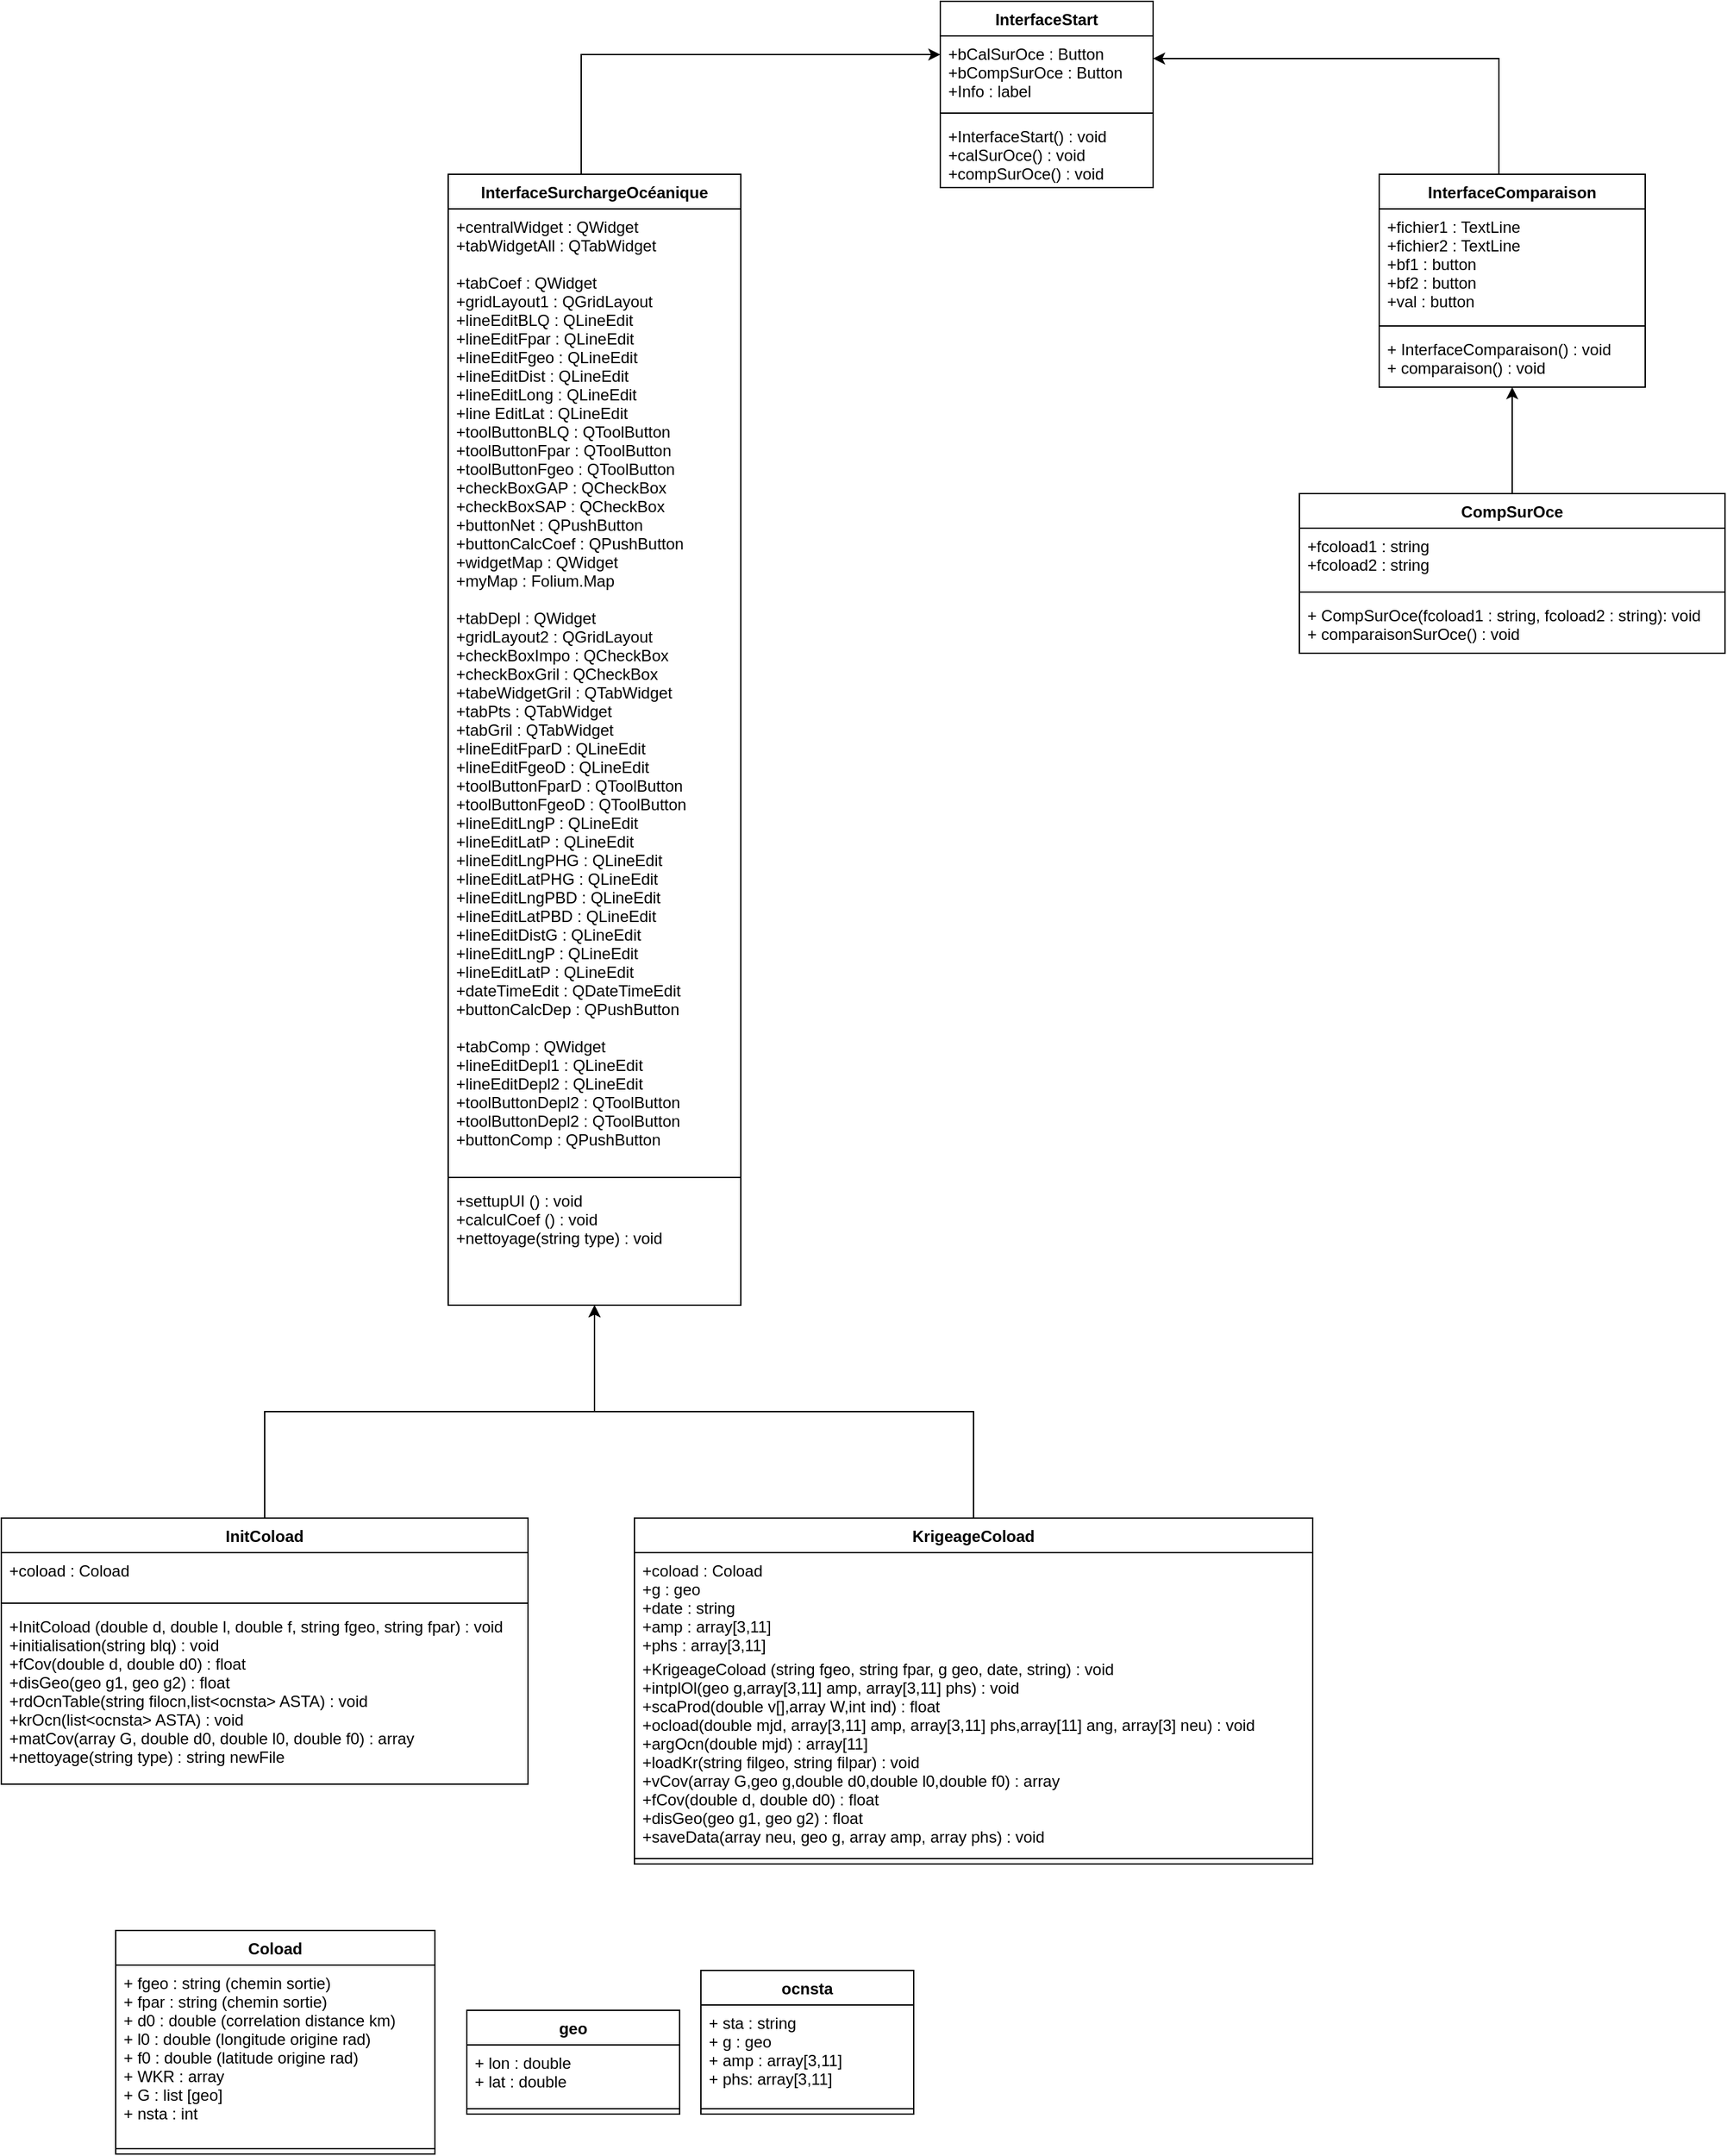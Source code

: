 <mxfile version="20.6.0" type="device"><diagram id="ocU6CBGttRACyYUmGYwN" name="Page-1"><mxGraphModel dx="1422" dy="762" grid="1" gridSize="10" guides="1" tooltips="1" connect="1" arrows="1" fold="1" page="1" pageScale="1" pageWidth="827" pageHeight="1169" math="0" shadow="0"><root><mxCell id="0"/><mxCell id="1" parent="0"/><mxCell id="lKcA9htFxI8cbYfFi2F1-49" style="edgeStyle=orthogonalEdgeStyle;rounded=0;orthogonalLoop=1;jettySize=auto;html=1;entryX=0.5;entryY=1;entryDx=0;entryDy=0;" parent="1" source="yieySo4hSCklUwPULwzA-1" target="lKcA9htFxI8cbYfFi2F1-19" edge="1"><mxGeometry relative="1" as="geometry"><mxPoint x="490" y="1240" as="targetPoint"/></mxGeometry></mxCell><mxCell id="yieySo4hSCklUwPULwzA-1" value="InitCoload" style="swimlane;fontStyle=1;align=center;verticalAlign=top;childLayout=stackLayout;horizontal=1;startSize=26;horizontalStack=0;resizeParent=1;resizeParentMax=0;resizeLast=0;collapsible=1;marginBottom=0;" parent="1" vertex="1"><mxGeometry x="44" y="1200" width="396" height="200" as="geometry"/></mxCell><mxCell id="yieySo4hSCklUwPULwzA-2" value="+coload : Coload" style="text;strokeColor=none;fillColor=none;align=left;verticalAlign=top;spacingLeft=4;spacingRight=4;overflow=hidden;rotatable=0;points=[[0,0.5],[1,0.5]];portConstraint=eastwest;" parent="yieySo4hSCklUwPULwzA-1" vertex="1"><mxGeometry y="26" width="396" height="34" as="geometry"/></mxCell><mxCell id="yieySo4hSCklUwPULwzA-3" value="" style="line;strokeWidth=1;fillColor=none;align=left;verticalAlign=middle;spacingTop=-1;spacingLeft=3;spacingRight=3;rotatable=0;labelPosition=right;points=[];portConstraint=eastwest;strokeColor=inherit;" parent="yieySo4hSCklUwPULwzA-1" vertex="1"><mxGeometry y="60" width="396" height="8" as="geometry"/></mxCell><mxCell id="yieySo4hSCklUwPULwzA-4" value="+InitCoload (double d, double l, double f, string fgeo, string fpar) : void&#10;+initialisation(string blq) : void&#10;+fCov(double d, double d0) : float&#10;+disGeo(geo g1, geo g2) : float&#10;+rdOcnTable(string filocn,list&lt;ocnsta&gt; ASTA) : void&#10;+krOcn(list&lt;ocnsta&gt; ASTA) : void&#10;+matCov(array G, double d0, double l0, double f0) : array&#10;+nettoyage(string type) : string newFile" style="text;strokeColor=none;fillColor=none;align=left;verticalAlign=top;spacingLeft=4;spacingRight=4;overflow=hidden;rotatable=0;points=[[0,0.5],[1,0.5]];portConstraint=eastwest;" parent="yieySo4hSCklUwPULwzA-1" vertex="1"><mxGeometry y="68" width="396" height="132" as="geometry"/></mxCell><mxCell id="yieySo4hSCklUwPULwzA-9" value="geo" style="swimlane;fontStyle=1;align=center;verticalAlign=top;childLayout=stackLayout;horizontal=1;startSize=26;horizontalStack=0;resizeParent=1;resizeParentMax=0;resizeLast=0;collapsible=1;marginBottom=0;" parent="1" vertex="1"><mxGeometry x="394" y="1570" width="160" height="78" as="geometry"><mxRectangle x="270" y="20" width="60" height="30" as="alternateBounds"/></mxGeometry></mxCell><mxCell id="yieySo4hSCklUwPULwzA-10" value="+ lon : double&#10;+ lat : double&#10;" style="text;strokeColor=none;fillColor=none;align=left;verticalAlign=top;spacingLeft=4;spacingRight=4;overflow=hidden;rotatable=0;points=[[0,0.5],[1,0.5]];portConstraint=eastwest;" parent="yieySo4hSCklUwPULwzA-9" vertex="1"><mxGeometry y="26" width="160" height="44" as="geometry"/></mxCell><mxCell id="yieySo4hSCklUwPULwzA-11" value="" style="line;strokeWidth=1;fillColor=none;align=left;verticalAlign=middle;spacingTop=-1;spacingLeft=3;spacingRight=3;rotatable=0;labelPosition=right;points=[];portConstraint=eastwest;strokeColor=inherit;" parent="yieySo4hSCklUwPULwzA-9" vertex="1"><mxGeometry y="70" width="160" height="8" as="geometry"/></mxCell><mxCell id="PdLPaARYBBkJ55498iUN-1" value="ocnsta" style="swimlane;fontStyle=1;align=center;verticalAlign=top;childLayout=stackLayout;horizontal=1;startSize=26;horizontalStack=0;resizeParent=1;resizeParentMax=0;resizeLast=0;collapsible=1;marginBottom=0;" parent="1" vertex="1"><mxGeometry x="570" y="1540" width="160" height="108" as="geometry"/></mxCell><mxCell id="PdLPaARYBBkJ55498iUN-2" value="+ sta : string&#10;+ g : geo&#10;+ amp : array[3,11]&#10;+ phs: array[3,11]" style="text;strokeColor=none;fillColor=none;align=left;verticalAlign=top;spacingLeft=4;spacingRight=4;overflow=hidden;rotatable=0;points=[[0,0.5],[1,0.5]];portConstraint=eastwest;" parent="PdLPaARYBBkJ55498iUN-1" vertex="1"><mxGeometry y="26" width="160" height="74" as="geometry"/></mxCell><mxCell id="PdLPaARYBBkJ55498iUN-3" value="" style="line;strokeWidth=1;fillColor=none;align=left;verticalAlign=middle;spacingTop=-1;spacingLeft=3;spacingRight=3;rotatable=0;labelPosition=right;points=[];portConstraint=eastwest;strokeColor=inherit;" parent="PdLPaARYBBkJ55498iUN-1" vertex="1"><mxGeometry y="100" width="160" height="8" as="geometry"/></mxCell><mxCell id="lKcA9htFxI8cbYfFi2F1-53" style="edgeStyle=orthogonalEdgeStyle;rounded=0;orthogonalLoop=1;jettySize=auto;html=1;" parent="1" source="PdLPaARYBBkJ55498iUN-19" target="lKcA9htFxI8cbYfFi2F1-23" edge="1"><mxGeometry relative="1" as="geometry"/></mxCell><mxCell id="PdLPaARYBBkJ55498iUN-19" value="CompSurOce" style="swimlane;fontStyle=1;align=center;verticalAlign=top;childLayout=stackLayout;horizontal=1;startSize=26;horizontalStack=0;resizeParent=1;resizeParentMax=0;resizeLast=0;collapsible=1;marginBottom=0;" parent="1" vertex="1"><mxGeometry x="1020" y="430" width="320" height="120" as="geometry"/></mxCell><mxCell id="PdLPaARYBBkJ55498iUN-20" value="+fcoload1 : string&#10;+fcoload2 : string&#10;" style="text;strokeColor=none;fillColor=none;align=left;verticalAlign=top;spacingLeft=4;spacingRight=4;overflow=hidden;rotatable=0;points=[[0,0.5],[1,0.5]];portConstraint=eastwest;" parent="PdLPaARYBBkJ55498iUN-19" vertex="1"><mxGeometry y="26" width="320" height="44" as="geometry"/></mxCell><mxCell id="PdLPaARYBBkJ55498iUN-21" value="" style="line;strokeWidth=1;fillColor=none;align=left;verticalAlign=middle;spacingTop=-1;spacingLeft=3;spacingRight=3;rotatable=0;labelPosition=right;points=[];portConstraint=eastwest;strokeColor=inherit;" parent="PdLPaARYBBkJ55498iUN-19" vertex="1"><mxGeometry y="70" width="320" height="8" as="geometry"/></mxCell><mxCell id="PdLPaARYBBkJ55498iUN-22" value="+ CompSurOce(fcoload1 : string, fcoload2 : string): void&#10;+ comparaisonSurOce() : void" style="text;strokeColor=none;fillColor=none;align=left;verticalAlign=top;spacingLeft=4;spacingRight=4;overflow=hidden;rotatable=0;points=[[0,0.5],[1,0.5]];portConstraint=eastwest;" parent="PdLPaARYBBkJ55498iUN-19" vertex="1"><mxGeometry y="78" width="320" height="42" as="geometry"/></mxCell><mxCell id="lKcA9htFxI8cbYfFi2F1-15" value="InterfaceStart" style="swimlane;fontStyle=1;align=center;verticalAlign=top;childLayout=stackLayout;horizontal=1;startSize=26;horizontalStack=0;resizeParent=1;resizeParentMax=0;resizeLast=0;collapsible=1;marginBottom=0;" parent="1" vertex="1"><mxGeometry x="750" y="60" width="160" height="140" as="geometry"/></mxCell><mxCell id="lKcA9htFxI8cbYfFi2F1-16" value="+bCalSurOce : Button&#10;+bCompSurOce : Button&#10;+Info : label" style="text;strokeColor=none;fillColor=none;align=left;verticalAlign=top;spacingLeft=4;spacingRight=4;overflow=hidden;rotatable=0;points=[[0,0.5],[1,0.5]];portConstraint=eastwest;" parent="lKcA9htFxI8cbYfFi2F1-15" vertex="1"><mxGeometry y="26" width="160" height="54" as="geometry"/></mxCell><mxCell id="lKcA9htFxI8cbYfFi2F1-17" value="" style="line;strokeWidth=1;fillColor=none;align=left;verticalAlign=middle;spacingTop=-1;spacingLeft=3;spacingRight=3;rotatable=0;labelPosition=right;points=[];portConstraint=eastwest;strokeColor=inherit;" parent="lKcA9htFxI8cbYfFi2F1-15" vertex="1"><mxGeometry y="80" width="160" height="8" as="geometry"/></mxCell><mxCell id="lKcA9htFxI8cbYfFi2F1-18" value="+InterfaceStart() : void&#10;+calSurOce() : void&#10;+compSurOce() : void" style="text;strokeColor=none;fillColor=none;align=left;verticalAlign=top;spacingLeft=4;spacingRight=4;overflow=hidden;rotatable=0;points=[[0,0.5],[1,0.5]];portConstraint=eastwest;" parent="lKcA9htFxI8cbYfFi2F1-15" vertex="1"><mxGeometry y="88" width="160" height="52" as="geometry"/></mxCell><mxCell id="lKcA9htFxI8cbYfFi2F1-50" style="edgeStyle=orthogonalEdgeStyle;rounded=0;orthogonalLoop=1;jettySize=auto;html=1;" parent="1" source="lKcA9htFxI8cbYfFi2F1-19" target="lKcA9htFxI8cbYfFi2F1-15" edge="1"><mxGeometry relative="1" as="geometry"><Array as="points"><mxPoint x="480" y="100"/></Array></mxGeometry></mxCell><mxCell id="lKcA9htFxI8cbYfFi2F1-19" value="InterfaceSurchargeOcéanique" style="swimlane;fontStyle=1;align=center;verticalAlign=top;childLayout=stackLayout;horizontal=1;startSize=26;horizontalStack=0;resizeParent=1;resizeParentMax=0;resizeLast=0;collapsible=1;marginBottom=0;" parent="1" vertex="1"><mxGeometry x="380" y="190" width="220" height="850" as="geometry"><mxRectangle x="380" y="190" width="210" height="30" as="alternateBounds"/></mxGeometry></mxCell><mxCell id="lKcA9htFxI8cbYfFi2F1-20" value="+centralWidget : QWidget&#10;+tabWidgetAll : QTabWidget&#10;&#10;+tabCoef : QWidget&#10;+gridLayout1 : QGridLayout&#10;+lineEditBLQ : QLineEdit&#10;+lineEditFpar : QLineEdit&#10;+lineEditFgeo : QLineEdit&#10;+lineEditDist : QLineEdit&#10;+lineEditLong : QLineEdit&#10;+line EditLat : QLineEdit&#10;+toolButtonBLQ : QToolButton&#10;+toolButtonFpar : QToolButton&#10;+toolButtonFgeo : QToolButton&#10;+checkBoxGAP : QCheckBox&#10;+checkBoxSAP : QCheckBox&#10;+buttonNet : QPushButton&#10;+buttonCalcCoef : QPushButton&#10;+widgetMap : QWidget&#10;+myMap : Folium.Map&#10;&#10;+tabDepl : QWidget&#10;+gridLayout2 : QGridLayout&#10;+checkBoxImpo : QCheckBox&#10;+checkBoxGril : QCheckBox&#10;+tabeWidgetGril : QTabWidget&#10;+tabPts : QTabWidget&#10;+tabGril : QTabWidget&#10;+lineEditFparD : QLineEdit&#10;+lineEditFgeoD : QLineEdit&#10;+toolButtonFparD : QToolButton&#10;+toolButtonFgeoD : QToolButton&#10;+lineEditLngP : QLineEdit&#10;+lineEditLatP : QLineEdit&#10;+lineEditLngPHG : QLineEdit&#10;+lineEditLatPHG : QLineEdit&#10;+lineEditLngPBD : QLineEdit&#10;+lineEditLatPBD : QLineEdit&#10;+lineEditDistG : QLineEdit&#10;+lineEditLngP : QLineEdit&#10;+lineEditLatP : QLineEdit&#10;+dateTimeEdit : QDateTimeEdit&#10;+buttonCalcDep : QPushButton&#10;&#10;+tabComp : QWidget&#10;+lineEditDepl1 : QLineEdit&#10;+lineEditDepl2 : QLineEdit&#10;+toolButtonDepl2 : QToolButton&#10;+toolButtonDepl2 : QToolButton&#10;+buttonComp : QPushButton" style="text;strokeColor=none;fillColor=none;align=left;verticalAlign=top;spacingLeft=4;spacingRight=4;overflow=hidden;rotatable=0;points=[[0,0.5],[1,0.5]];portConstraint=eastwest;" parent="lKcA9htFxI8cbYfFi2F1-19" vertex="1"><mxGeometry y="26" width="220" height="724" as="geometry"/></mxCell><mxCell id="lKcA9htFxI8cbYfFi2F1-21" value="" style="line;strokeWidth=1;fillColor=none;align=left;verticalAlign=middle;spacingTop=-1;spacingLeft=3;spacingRight=3;rotatable=0;labelPosition=right;points=[];portConstraint=eastwest;strokeColor=inherit;" parent="lKcA9htFxI8cbYfFi2F1-19" vertex="1"><mxGeometry y="750" width="220" height="8" as="geometry"/></mxCell><mxCell id="lKcA9htFxI8cbYfFi2F1-22" value="+settupUI () : void&#10;+calculCoef () : void&#10;+nettoyage(string type) : void&#10;" style="text;strokeColor=none;fillColor=none;align=left;verticalAlign=top;spacingLeft=4;spacingRight=4;overflow=hidden;rotatable=0;points=[[0,0.5],[1,0.5]];portConstraint=eastwest;" parent="lKcA9htFxI8cbYfFi2F1-19" vertex="1"><mxGeometry y="758" width="220" height="92" as="geometry"/></mxCell><mxCell id="lKcA9htFxI8cbYfFi2F1-39" style="edgeStyle=orthogonalEdgeStyle;rounded=0;orthogonalLoop=1;jettySize=auto;html=1;" parent="1" source="lKcA9htFxI8cbYfFi2F1-23" target="lKcA9htFxI8cbYfFi2F1-15" edge="1"><mxGeometry relative="1" as="geometry"><Array as="points"><mxPoint x="1170" y="103"/></Array></mxGeometry></mxCell><mxCell id="lKcA9htFxI8cbYfFi2F1-23" value="InterfaceComparaison" style="swimlane;fontStyle=1;align=center;verticalAlign=top;childLayout=stackLayout;horizontal=1;startSize=26;horizontalStack=0;resizeParent=1;resizeParentMax=0;resizeLast=0;collapsible=1;marginBottom=0;" parent="1" vertex="1"><mxGeometry x="1080" y="190" width="200" height="160" as="geometry"/></mxCell><mxCell id="lKcA9htFxI8cbYfFi2F1-24" value="+fichier1 : TextLine&#10;+fichier2 : TextLine&#10;+bf1 : button&#10;+bf2 : button&#10;+val : button" style="text;strokeColor=none;fillColor=none;align=left;verticalAlign=top;spacingLeft=4;spacingRight=4;overflow=hidden;rotatable=0;points=[[0,0.5],[1,0.5]];portConstraint=eastwest;" parent="lKcA9htFxI8cbYfFi2F1-23" vertex="1"><mxGeometry y="26" width="200" height="84" as="geometry"/></mxCell><mxCell id="lKcA9htFxI8cbYfFi2F1-25" value="" style="line;strokeWidth=1;fillColor=none;align=left;verticalAlign=middle;spacingTop=-1;spacingLeft=3;spacingRight=3;rotatable=0;labelPosition=right;points=[];portConstraint=eastwest;strokeColor=inherit;" parent="lKcA9htFxI8cbYfFi2F1-23" vertex="1"><mxGeometry y="110" width="200" height="8" as="geometry"/></mxCell><mxCell id="lKcA9htFxI8cbYfFi2F1-26" value="+ InterfaceComparaison() : void&#10;+ comparaison() : void" style="text;strokeColor=none;fillColor=none;align=left;verticalAlign=top;spacingLeft=4;spacingRight=4;overflow=hidden;rotatable=0;points=[[0,0.5],[1,0.5]];portConstraint=eastwest;" parent="lKcA9htFxI8cbYfFi2F1-23" vertex="1"><mxGeometry y="118" width="200" height="42" as="geometry"/></mxCell><mxCell id="lKcA9htFxI8cbYfFi2F1-69" style="edgeStyle=orthogonalEdgeStyle;rounded=0;orthogonalLoop=1;jettySize=auto;html=1;entryX=0.5;entryY=1;entryDx=0;entryDy=0;" parent="1" source="lKcA9htFxI8cbYfFi2F1-65" target="lKcA9htFxI8cbYfFi2F1-19" edge="1"><mxGeometry relative="1" as="geometry"><mxPoint x="490" y="1180" as="targetPoint"/></mxGeometry></mxCell><mxCell id="lKcA9htFxI8cbYfFi2F1-65" value="KrigeageCoload" style="swimlane;fontStyle=1;align=center;verticalAlign=top;childLayout=stackLayout;horizontal=1;startSize=26;horizontalStack=0;resizeParent=1;resizeParentMax=0;resizeLast=0;collapsible=1;marginBottom=0;" parent="1" vertex="1"><mxGeometry x="520" y="1200" width="510" height="260" as="geometry"/></mxCell><mxCell id="lKcA9htFxI8cbYfFi2F1-66" value="+coload : Coload&#10;+g : geo&#10;+date : string&#10;+amp : array[3,11]&#10;+phs : array[3,11]&#10;&#10;" style="text;strokeColor=none;fillColor=none;align=left;verticalAlign=top;spacingLeft=4;spacingRight=4;overflow=hidden;rotatable=0;points=[[0,0.5],[1,0.5]];portConstraint=eastwest;" parent="lKcA9htFxI8cbYfFi2F1-65" vertex="1"><mxGeometry y="26" width="510" height="74" as="geometry"/></mxCell><mxCell id="lKcA9htFxI8cbYfFi2F1-68" value="+KrigeageCoload (string fgeo, string fpar, g geo, date, string) : void&#10;+intplOl(geo g,array[3,11] amp, array[3,11] phs) : void&#10;+scaProd(double v[],array W,int ind) : float&#10;+ocload(double mjd, array[3,11] amp, array[3,11] phs,array[11] ang, array[3] neu) : void&#10;+argOcn(double mjd) : array[11]&#10;+loadKr(string filgeo, string filpar) : void&#10;+vCov(array G,geo g,double d0,double l0,double f0) : array&#10;+fCov(double d, double d0) : float&#10;+disGeo(geo g1, geo g2) : float&#10;+saveData(array neu, geo g, array amp, array phs) : void&#10;&#10;" style="text;strokeColor=none;fillColor=none;align=left;verticalAlign=top;spacingLeft=4;spacingRight=4;overflow=hidden;rotatable=0;points=[[0,0.5],[1,0.5]];portConstraint=eastwest;" parent="lKcA9htFxI8cbYfFi2F1-65" vertex="1"><mxGeometry y="100" width="510" height="152" as="geometry"/></mxCell><mxCell id="lKcA9htFxI8cbYfFi2F1-67" value="" style="line;strokeWidth=1;fillColor=none;align=left;verticalAlign=middle;spacingTop=-1;spacingLeft=3;spacingRight=3;rotatable=0;labelPosition=right;points=[];portConstraint=eastwest;strokeColor=inherit;" parent="lKcA9htFxI8cbYfFi2F1-65" vertex="1"><mxGeometry y="252" width="510" height="8" as="geometry"/></mxCell><mxCell id="lKcA9htFxI8cbYfFi2F1-74" value="Coload" style="swimlane;fontStyle=1;align=center;verticalAlign=top;childLayout=stackLayout;horizontal=1;startSize=26;horizontalStack=0;resizeParent=1;resizeParentMax=0;resizeLast=0;collapsible=1;marginBottom=0;" parent="1" vertex="1"><mxGeometry x="130" y="1510" width="240" height="168" as="geometry"/></mxCell><mxCell id="lKcA9htFxI8cbYfFi2F1-75" value="+ fgeo : string (chemin sortie)&#10;+ fpar : string (chemin sortie)&#10;+ d0 : double (correlation distance km)&#10;+ l0 : double (longitude origine rad)&#10;+ f0 : double (latitude origine rad)&#10;+ WKR : array&#10;+ G : list [geo]&#10;+ nsta : int&#10;&#10;&#10;&#10;&#10;&#10;" style="text;strokeColor=none;fillColor=none;align=left;verticalAlign=top;spacingLeft=4;spacingRight=4;overflow=hidden;rotatable=0;points=[[0,0.5],[1,0.5]];portConstraint=eastwest;" parent="lKcA9htFxI8cbYfFi2F1-74" vertex="1"><mxGeometry y="26" width="240" height="134" as="geometry"/></mxCell><mxCell id="lKcA9htFxI8cbYfFi2F1-76" value="" style="line;strokeWidth=1;fillColor=none;align=left;verticalAlign=middle;spacingTop=-1;spacingLeft=3;spacingRight=3;rotatable=0;labelPosition=right;points=[];portConstraint=eastwest;strokeColor=inherit;" parent="lKcA9htFxI8cbYfFi2F1-74" vertex="1"><mxGeometry y="160" width="240" height="8" as="geometry"/></mxCell></root></mxGraphModel></diagram></mxfile>